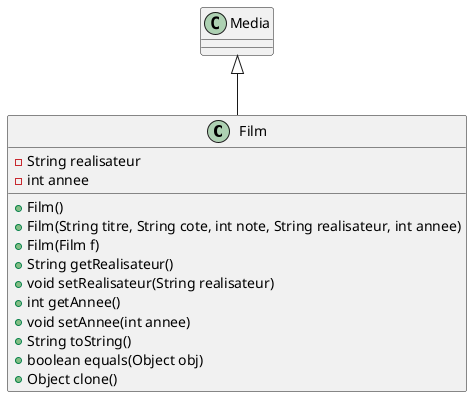 @startuml
class Film {
    - String realisateur
    - int annee
    + Film()
    + Film(String titre, String cote, int note, String realisateur, int annee)
    + Film(Film f)
    + String getRealisateur()
    + void setRealisateur(String realisateur)
    + int getAnnee()
    + void setAnnee(int annee)
    + String toString()
    + boolean equals(Object obj)
    + Object clone()
}

Media <|-- Film
@enduml

